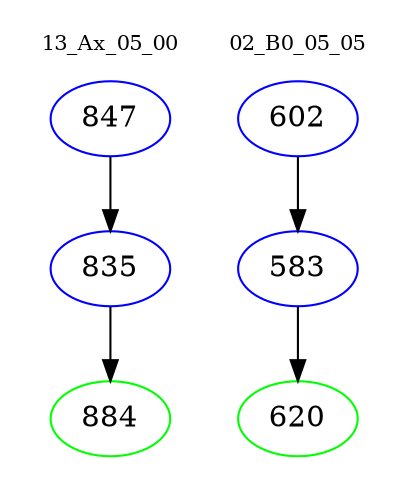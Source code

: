 digraph{
subgraph cluster_0 {
color = white
label = "13_Ax_05_00";
fontsize=10;
T0_847 [label="847", color="blue"]
T0_847 -> T0_835 [color="black"]
T0_835 [label="835", color="blue"]
T0_835 -> T0_884 [color="black"]
T0_884 [label="884", color="green"]
}
subgraph cluster_1 {
color = white
label = "02_B0_05_05";
fontsize=10;
T1_602 [label="602", color="blue"]
T1_602 -> T1_583 [color="black"]
T1_583 [label="583", color="blue"]
T1_583 -> T1_620 [color="black"]
T1_620 [label="620", color="green"]
}
}
